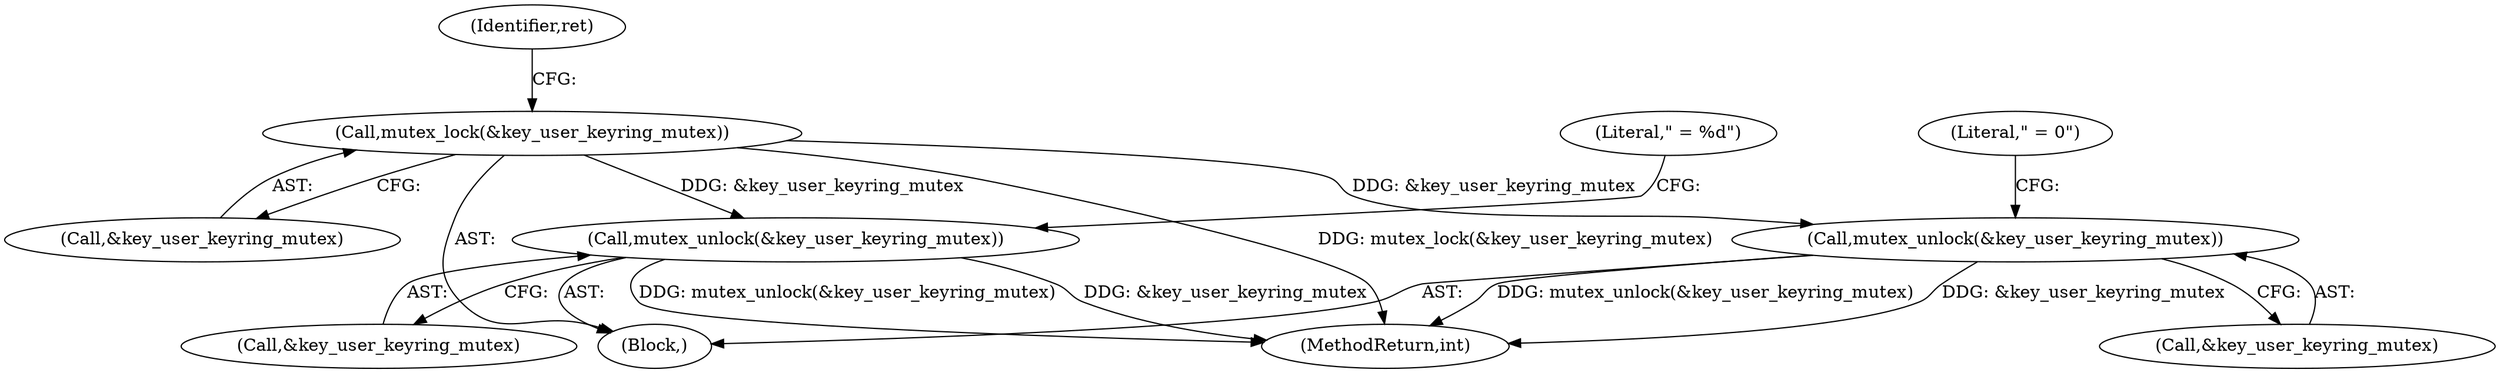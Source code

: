digraph "0_linux_0da9dfdd2cd9889201bc6f6f43580c99165cd087@API" {
"1000156" [label="(Call,mutex_lock(&key_user_keyring_mutex))"];
"1000256" [label="(Call,mutex_unlock(&key_user_keyring_mutex))"];
"1000270" [label="(Call,mutex_unlock(&key_user_keyring_mutex))"];
"1000270" [label="(Call,mutex_unlock(&key_user_keyring_mutex))"];
"1000157" [label="(Call,&key_user_keyring_mutex)"];
"1000271" [label="(Call,&key_user_keyring_mutex)"];
"1000160" [label="(Identifier,ret)"];
"1000156" [label="(Call,mutex_lock(&key_user_keyring_mutex))"];
"1000257" [label="(Call,&key_user_keyring_mutex)"];
"1000260" [label="(Literal,\" = 0\")"];
"1000274" [label="(Literal,\" = %d\")"];
"1000256" [label="(Call,mutex_unlock(&key_user_keyring_mutex))"];
"1000106" [label="(Block,)"];
"1000278" [label="(MethodReturn,int)"];
"1000156" -> "1000106"  [label="AST: "];
"1000156" -> "1000157"  [label="CFG: "];
"1000157" -> "1000156"  [label="AST: "];
"1000160" -> "1000156"  [label="CFG: "];
"1000156" -> "1000278"  [label="DDG: mutex_lock(&key_user_keyring_mutex)"];
"1000156" -> "1000256"  [label="DDG: &key_user_keyring_mutex"];
"1000156" -> "1000270"  [label="DDG: &key_user_keyring_mutex"];
"1000256" -> "1000106"  [label="AST: "];
"1000256" -> "1000257"  [label="CFG: "];
"1000257" -> "1000256"  [label="AST: "];
"1000260" -> "1000256"  [label="CFG: "];
"1000256" -> "1000278"  [label="DDG: &key_user_keyring_mutex"];
"1000256" -> "1000278"  [label="DDG: mutex_unlock(&key_user_keyring_mutex)"];
"1000270" -> "1000106"  [label="AST: "];
"1000270" -> "1000271"  [label="CFG: "];
"1000271" -> "1000270"  [label="AST: "];
"1000274" -> "1000270"  [label="CFG: "];
"1000270" -> "1000278"  [label="DDG: mutex_unlock(&key_user_keyring_mutex)"];
"1000270" -> "1000278"  [label="DDG: &key_user_keyring_mutex"];
}

